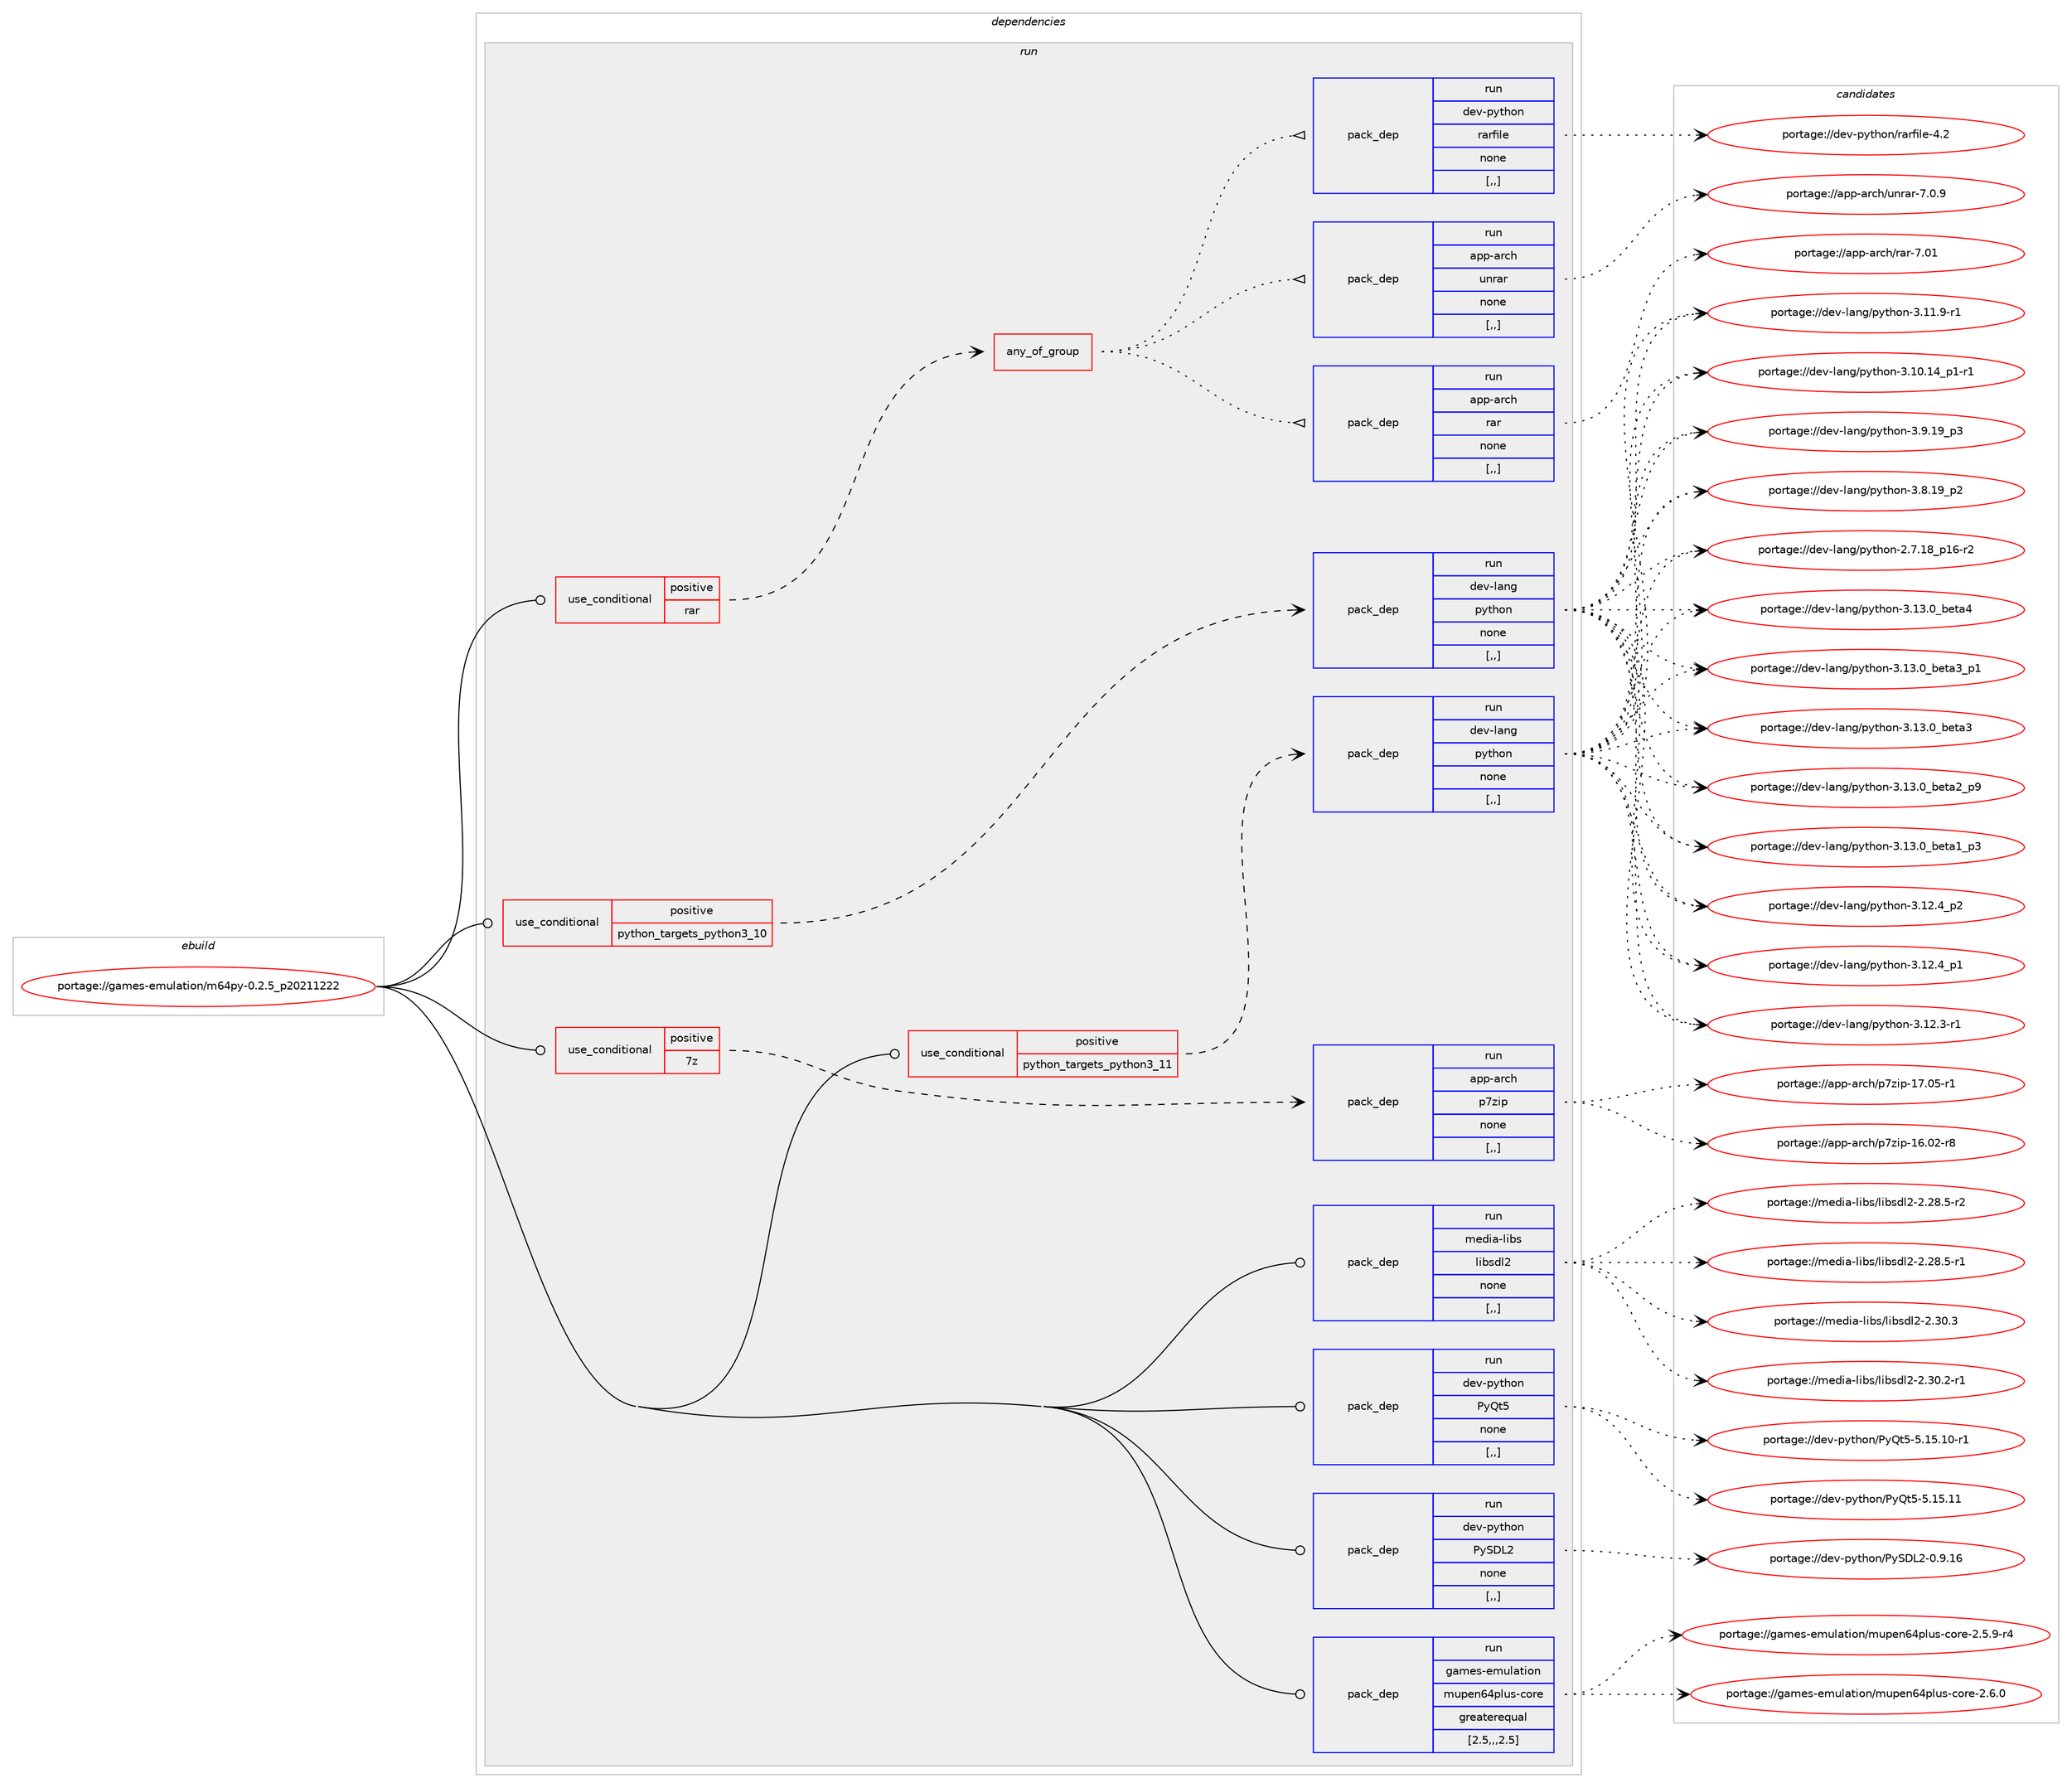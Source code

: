 digraph prolog {

# *************
# Graph options
# *************

newrank=true;
concentrate=true;
compound=true;
graph [rankdir=LR,fontname=Helvetica,fontsize=10,ranksep=1.5];#, ranksep=2.5, nodesep=0.2];
edge  [arrowhead=vee];
node  [fontname=Helvetica,fontsize=10];

# **********
# The ebuild
# **********

subgraph cluster_leftcol {
color=gray;
label=<<i>ebuild</i>>;
id [label="portage://games-emulation/m64py-0.2.5_p20211222", color=red, width=4, href="../games-emulation/m64py-0.2.5_p20211222.svg"];
}

# ****************
# The dependencies
# ****************

subgraph cluster_midcol {
color=gray;
label=<<i>dependencies</i>>;
subgraph cluster_compile {
fillcolor="#eeeeee";
style=filled;
label=<<i>compile</i>>;
}
subgraph cluster_compileandrun {
fillcolor="#eeeeee";
style=filled;
label=<<i>compile and run</i>>;
}
subgraph cluster_run {
fillcolor="#eeeeee";
style=filled;
label=<<i>run</i>>;
subgraph cond63355 {
dependency227262 [label=<<TABLE BORDER="0" CELLBORDER="1" CELLSPACING="0" CELLPADDING="4"><TR><TD ROWSPAN="3" CELLPADDING="10">use_conditional</TD></TR><TR><TD>positive</TD></TR><TR><TD>7z</TD></TR></TABLE>>, shape=none, color=red];
subgraph pack162416 {
dependency227263 [label=<<TABLE BORDER="0" CELLBORDER="1" CELLSPACING="0" CELLPADDING="4" WIDTH="220"><TR><TD ROWSPAN="6" CELLPADDING="30">pack_dep</TD></TR><TR><TD WIDTH="110">run</TD></TR><TR><TD>app-arch</TD></TR><TR><TD>p7zip</TD></TR><TR><TD>none</TD></TR><TR><TD>[,,]</TD></TR></TABLE>>, shape=none, color=blue];
}
dependency227262:e -> dependency227263:w [weight=20,style="dashed",arrowhead="vee"];
}
id:e -> dependency227262:w [weight=20,style="solid",arrowhead="odot"];
subgraph cond63356 {
dependency227264 [label=<<TABLE BORDER="0" CELLBORDER="1" CELLSPACING="0" CELLPADDING="4"><TR><TD ROWSPAN="3" CELLPADDING="10">use_conditional</TD></TR><TR><TD>positive</TD></TR><TR><TD>python_targets_python3_10</TD></TR></TABLE>>, shape=none, color=red];
subgraph pack162417 {
dependency227265 [label=<<TABLE BORDER="0" CELLBORDER="1" CELLSPACING="0" CELLPADDING="4" WIDTH="220"><TR><TD ROWSPAN="6" CELLPADDING="30">pack_dep</TD></TR><TR><TD WIDTH="110">run</TD></TR><TR><TD>dev-lang</TD></TR><TR><TD>python</TD></TR><TR><TD>none</TD></TR><TR><TD>[,,]</TD></TR></TABLE>>, shape=none, color=blue];
}
dependency227264:e -> dependency227265:w [weight=20,style="dashed",arrowhead="vee"];
}
id:e -> dependency227264:w [weight=20,style="solid",arrowhead="odot"];
subgraph cond63357 {
dependency227266 [label=<<TABLE BORDER="0" CELLBORDER="1" CELLSPACING="0" CELLPADDING="4"><TR><TD ROWSPAN="3" CELLPADDING="10">use_conditional</TD></TR><TR><TD>positive</TD></TR><TR><TD>python_targets_python3_11</TD></TR></TABLE>>, shape=none, color=red];
subgraph pack162418 {
dependency227267 [label=<<TABLE BORDER="0" CELLBORDER="1" CELLSPACING="0" CELLPADDING="4" WIDTH="220"><TR><TD ROWSPAN="6" CELLPADDING="30">pack_dep</TD></TR><TR><TD WIDTH="110">run</TD></TR><TR><TD>dev-lang</TD></TR><TR><TD>python</TD></TR><TR><TD>none</TD></TR><TR><TD>[,,]</TD></TR></TABLE>>, shape=none, color=blue];
}
dependency227266:e -> dependency227267:w [weight=20,style="dashed",arrowhead="vee"];
}
id:e -> dependency227266:w [weight=20,style="solid",arrowhead="odot"];
subgraph cond63358 {
dependency227268 [label=<<TABLE BORDER="0" CELLBORDER="1" CELLSPACING="0" CELLPADDING="4"><TR><TD ROWSPAN="3" CELLPADDING="10">use_conditional</TD></TR><TR><TD>positive</TD></TR><TR><TD>rar</TD></TR></TABLE>>, shape=none, color=red];
subgraph any1331 {
dependency227269 [label=<<TABLE BORDER="0" CELLBORDER="1" CELLSPACING="0" CELLPADDING="4"><TR><TD CELLPADDING="10">any_of_group</TD></TR></TABLE>>, shape=none, color=red];subgraph pack162419 {
dependency227270 [label=<<TABLE BORDER="0" CELLBORDER="1" CELLSPACING="0" CELLPADDING="4" WIDTH="220"><TR><TD ROWSPAN="6" CELLPADDING="30">pack_dep</TD></TR><TR><TD WIDTH="110">run</TD></TR><TR><TD>dev-python</TD></TR><TR><TD>rarfile</TD></TR><TR><TD>none</TD></TR><TR><TD>[,,]</TD></TR></TABLE>>, shape=none, color=blue];
}
dependency227269:e -> dependency227270:w [weight=20,style="dotted",arrowhead="oinv"];
subgraph pack162420 {
dependency227271 [label=<<TABLE BORDER="0" CELLBORDER="1" CELLSPACING="0" CELLPADDING="4" WIDTH="220"><TR><TD ROWSPAN="6" CELLPADDING="30">pack_dep</TD></TR><TR><TD WIDTH="110">run</TD></TR><TR><TD>app-arch</TD></TR><TR><TD>unrar</TD></TR><TR><TD>none</TD></TR><TR><TD>[,,]</TD></TR></TABLE>>, shape=none, color=blue];
}
dependency227269:e -> dependency227271:w [weight=20,style="dotted",arrowhead="oinv"];
subgraph pack162421 {
dependency227272 [label=<<TABLE BORDER="0" CELLBORDER="1" CELLSPACING="0" CELLPADDING="4" WIDTH="220"><TR><TD ROWSPAN="6" CELLPADDING="30">pack_dep</TD></TR><TR><TD WIDTH="110">run</TD></TR><TR><TD>app-arch</TD></TR><TR><TD>rar</TD></TR><TR><TD>none</TD></TR><TR><TD>[,,]</TD></TR></TABLE>>, shape=none, color=blue];
}
dependency227269:e -> dependency227272:w [weight=20,style="dotted",arrowhead="oinv"];
}
dependency227268:e -> dependency227269:w [weight=20,style="dashed",arrowhead="vee"];
}
id:e -> dependency227268:w [weight=20,style="solid",arrowhead="odot"];
subgraph pack162422 {
dependency227273 [label=<<TABLE BORDER="0" CELLBORDER="1" CELLSPACING="0" CELLPADDING="4" WIDTH="220"><TR><TD ROWSPAN="6" CELLPADDING="30">pack_dep</TD></TR><TR><TD WIDTH="110">run</TD></TR><TR><TD>dev-python</TD></TR><TR><TD>PyQt5</TD></TR><TR><TD>none</TD></TR><TR><TD>[,,]</TD></TR></TABLE>>, shape=none, color=blue];
}
id:e -> dependency227273:w [weight=20,style="solid",arrowhead="odot"];
subgraph pack162423 {
dependency227274 [label=<<TABLE BORDER="0" CELLBORDER="1" CELLSPACING="0" CELLPADDING="4" WIDTH="220"><TR><TD ROWSPAN="6" CELLPADDING="30">pack_dep</TD></TR><TR><TD WIDTH="110">run</TD></TR><TR><TD>dev-python</TD></TR><TR><TD>PySDL2</TD></TR><TR><TD>none</TD></TR><TR><TD>[,,]</TD></TR></TABLE>>, shape=none, color=blue];
}
id:e -> dependency227274:w [weight=20,style="solid",arrowhead="odot"];
subgraph pack162424 {
dependency227275 [label=<<TABLE BORDER="0" CELLBORDER="1" CELLSPACING="0" CELLPADDING="4" WIDTH="220"><TR><TD ROWSPAN="6" CELLPADDING="30">pack_dep</TD></TR><TR><TD WIDTH="110">run</TD></TR><TR><TD>games-emulation</TD></TR><TR><TD>mupen64plus-core</TD></TR><TR><TD>greaterequal</TD></TR><TR><TD>[2.5,,,2.5]</TD></TR></TABLE>>, shape=none, color=blue];
}
id:e -> dependency227275:w [weight=20,style="solid",arrowhead="odot"];
subgraph pack162425 {
dependency227276 [label=<<TABLE BORDER="0" CELLBORDER="1" CELLSPACING="0" CELLPADDING="4" WIDTH="220"><TR><TD ROWSPAN="6" CELLPADDING="30">pack_dep</TD></TR><TR><TD WIDTH="110">run</TD></TR><TR><TD>media-libs</TD></TR><TR><TD>libsdl2</TD></TR><TR><TD>none</TD></TR><TR><TD>[,,]</TD></TR></TABLE>>, shape=none, color=blue];
}
id:e -> dependency227276:w [weight=20,style="solid",arrowhead="odot"];
}
}

# **************
# The candidates
# **************

subgraph cluster_choices {
rank=same;
color=gray;
label=<<i>candidates</i>>;

subgraph choice162416 {
color=black;
nodesep=1;
choice9711211245971149910447112551221051124549554648534511449 [label="portage://app-arch/p7zip-17.05-r1", color=red, width=4,href="../app-arch/p7zip-17.05-r1.svg"];
choice9711211245971149910447112551221051124549544648504511456 [label="portage://app-arch/p7zip-16.02-r8", color=red, width=4,href="../app-arch/p7zip-16.02-r8.svg"];
dependency227263:e -> choice9711211245971149910447112551221051124549554648534511449:w [style=dotted,weight="100"];
dependency227263:e -> choice9711211245971149910447112551221051124549544648504511456:w [style=dotted,weight="100"];
}
subgraph choice162417 {
color=black;
nodesep=1;
choice1001011184510897110103471121211161041111104551464951464895981011169752 [label="portage://dev-lang/python-3.13.0_beta4", color=red, width=4,href="../dev-lang/python-3.13.0_beta4.svg"];
choice10010111845108971101034711212111610411111045514649514648959810111697519511249 [label="portage://dev-lang/python-3.13.0_beta3_p1", color=red, width=4,href="../dev-lang/python-3.13.0_beta3_p1.svg"];
choice1001011184510897110103471121211161041111104551464951464895981011169751 [label="portage://dev-lang/python-3.13.0_beta3", color=red, width=4,href="../dev-lang/python-3.13.0_beta3.svg"];
choice10010111845108971101034711212111610411111045514649514648959810111697509511257 [label="portage://dev-lang/python-3.13.0_beta2_p9", color=red, width=4,href="../dev-lang/python-3.13.0_beta2_p9.svg"];
choice10010111845108971101034711212111610411111045514649514648959810111697499511251 [label="portage://dev-lang/python-3.13.0_beta1_p3", color=red, width=4,href="../dev-lang/python-3.13.0_beta1_p3.svg"];
choice100101118451089711010347112121116104111110455146495046529511250 [label="portage://dev-lang/python-3.12.4_p2", color=red, width=4,href="../dev-lang/python-3.12.4_p2.svg"];
choice100101118451089711010347112121116104111110455146495046529511249 [label="portage://dev-lang/python-3.12.4_p1", color=red, width=4,href="../dev-lang/python-3.12.4_p1.svg"];
choice100101118451089711010347112121116104111110455146495046514511449 [label="portage://dev-lang/python-3.12.3-r1", color=red, width=4,href="../dev-lang/python-3.12.3-r1.svg"];
choice100101118451089711010347112121116104111110455146494946574511449 [label="portage://dev-lang/python-3.11.9-r1", color=red, width=4,href="../dev-lang/python-3.11.9-r1.svg"];
choice100101118451089711010347112121116104111110455146494846495295112494511449 [label="portage://dev-lang/python-3.10.14_p1-r1", color=red, width=4,href="../dev-lang/python-3.10.14_p1-r1.svg"];
choice100101118451089711010347112121116104111110455146574649579511251 [label="portage://dev-lang/python-3.9.19_p3", color=red, width=4,href="../dev-lang/python-3.9.19_p3.svg"];
choice100101118451089711010347112121116104111110455146564649579511250 [label="portage://dev-lang/python-3.8.19_p2", color=red, width=4,href="../dev-lang/python-3.8.19_p2.svg"];
choice100101118451089711010347112121116104111110455046554649569511249544511450 [label="portage://dev-lang/python-2.7.18_p16-r2", color=red, width=4,href="../dev-lang/python-2.7.18_p16-r2.svg"];
dependency227265:e -> choice1001011184510897110103471121211161041111104551464951464895981011169752:w [style=dotted,weight="100"];
dependency227265:e -> choice10010111845108971101034711212111610411111045514649514648959810111697519511249:w [style=dotted,weight="100"];
dependency227265:e -> choice1001011184510897110103471121211161041111104551464951464895981011169751:w [style=dotted,weight="100"];
dependency227265:e -> choice10010111845108971101034711212111610411111045514649514648959810111697509511257:w [style=dotted,weight="100"];
dependency227265:e -> choice10010111845108971101034711212111610411111045514649514648959810111697499511251:w [style=dotted,weight="100"];
dependency227265:e -> choice100101118451089711010347112121116104111110455146495046529511250:w [style=dotted,weight="100"];
dependency227265:e -> choice100101118451089711010347112121116104111110455146495046529511249:w [style=dotted,weight="100"];
dependency227265:e -> choice100101118451089711010347112121116104111110455146495046514511449:w [style=dotted,weight="100"];
dependency227265:e -> choice100101118451089711010347112121116104111110455146494946574511449:w [style=dotted,weight="100"];
dependency227265:e -> choice100101118451089711010347112121116104111110455146494846495295112494511449:w [style=dotted,weight="100"];
dependency227265:e -> choice100101118451089711010347112121116104111110455146574649579511251:w [style=dotted,weight="100"];
dependency227265:e -> choice100101118451089711010347112121116104111110455146564649579511250:w [style=dotted,weight="100"];
dependency227265:e -> choice100101118451089711010347112121116104111110455046554649569511249544511450:w [style=dotted,weight="100"];
}
subgraph choice162418 {
color=black;
nodesep=1;
choice1001011184510897110103471121211161041111104551464951464895981011169752 [label="portage://dev-lang/python-3.13.0_beta4", color=red, width=4,href="../dev-lang/python-3.13.0_beta4.svg"];
choice10010111845108971101034711212111610411111045514649514648959810111697519511249 [label="portage://dev-lang/python-3.13.0_beta3_p1", color=red, width=4,href="../dev-lang/python-3.13.0_beta3_p1.svg"];
choice1001011184510897110103471121211161041111104551464951464895981011169751 [label="portage://dev-lang/python-3.13.0_beta3", color=red, width=4,href="../dev-lang/python-3.13.0_beta3.svg"];
choice10010111845108971101034711212111610411111045514649514648959810111697509511257 [label="portage://dev-lang/python-3.13.0_beta2_p9", color=red, width=4,href="../dev-lang/python-3.13.0_beta2_p9.svg"];
choice10010111845108971101034711212111610411111045514649514648959810111697499511251 [label="portage://dev-lang/python-3.13.0_beta1_p3", color=red, width=4,href="../dev-lang/python-3.13.0_beta1_p3.svg"];
choice100101118451089711010347112121116104111110455146495046529511250 [label="portage://dev-lang/python-3.12.4_p2", color=red, width=4,href="../dev-lang/python-3.12.4_p2.svg"];
choice100101118451089711010347112121116104111110455146495046529511249 [label="portage://dev-lang/python-3.12.4_p1", color=red, width=4,href="../dev-lang/python-3.12.4_p1.svg"];
choice100101118451089711010347112121116104111110455146495046514511449 [label="portage://dev-lang/python-3.12.3-r1", color=red, width=4,href="../dev-lang/python-3.12.3-r1.svg"];
choice100101118451089711010347112121116104111110455146494946574511449 [label="portage://dev-lang/python-3.11.9-r1", color=red, width=4,href="../dev-lang/python-3.11.9-r1.svg"];
choice100101118451089711010347112121116104111110455146494846495295112494511449 [label="portage://dev-lang/python-3.10.14_p1-r1", color=red, width=4,href="../dev-lang/python-3.10.14_p1-r1.svg"];
choice100101118451089711010347112121116104111110455146574649579511251 [label="portage://dev-lang/python-3.9.19_p3", color=red, width=4,href="../dev-lang/python-3.9.19_p3.svg"];
choice100101118451089711010347112121116104111110455146564649579511250 [label="portage://dev-lang/python-3.8.19_p2", color=red, width=4,href="../dev-lang/python-3.8.19_p2.svg"];
choice100101118451089711010347112121116104111110455046554649569511249544511450 [label="portage://dev-lang/python-2.7.18_p16-r2", color=red, width=4,href="../dev-lang/python-2.7.18_p16-r2.svg"];
dependency227267:e -> choice1001011184510897110103471121211161041111104551464951464895981011169752:w [style=dotted,weight="100"];
dependency227267:e -> choice10010111845108971101034711212111610411111045514649514648959810111697519511249:w [style=dotted,weight="100"];
dependency227267:e -> choice1001011184510897110103471121211161041111104551464951464895981011169751:w [style=dotted,weight="100"];
dependency227267:e -> choice10010111845108971101034711212111610411111045514649514648959810111697509511257:w [style=dotted,weight="100"];
dependency227267:e -> choice10010111845108971101034711212111610411111045514649514648959810111697499511251:w [style=dotted,weight="100"];
dependency227267:e -> choice100101118451089711010347112121116104111110455146495046529511250:w [style=dotted,weight="100"];
dependency227267:e -> choice100101118451089711010347112121116104111110455146495046529511249:w [style=dotted,weight="100"];
dependency227267:e -> choice100101118451089711010347112121116104111110455146495046514511449:w [style=dotted,weight="100"];
dependency227267:e -> choice100101118451089711010347112121116104111110455146494946574511449:w [style=dotted,weight="100"];
dependency227267:e -> choice100101118451089711010347112121116104111110455146494846495295112494511449:w [style=dotted,weight="100"];
dependency227267:e -> choice100101118451089711010347112121116104111110455146574649579511251:w [style=dotted,weight="100"];
dependency227267:e -> choice100101118451089711010347112121116104111110455146564649579511250:w [style=dotted,weight="100"];
dependency227267:e -> choice100101118451089711010347112121116104111110455046554649569511249544511450:w [style=dotted,weight="100"];
}
subgraph choice162419 {
color=black;
nodesep=1;
choice10010111845112121116104111110471149711410210510810145524650 [label="portage://dev-python/rarfile-4.2", color=red, width=4,href="../dev-python/rarfile-4.2.svg"];
dependency227270:e -> choice10010111845112121116104111110471149711410210510810145524650:w [style=dotted,weight="100"];
}
subgraph choice162420 {
color=black;
nodesep=1;
choice971121124597114991044711711011497114455546484657 [label="portage://app-arch/unrar-7.0.9", color=red, width=4,href="../app-arch/unrar-7.0.9.svg"];
dependency227271:e -> choice971121124597114991044711711011497114455546484657:w [style=dotted,weight="100"];
}
subgraph choice162421 {
color=black;
nodesep=1;
choice9711211245971149910447114971144555464849 [label="portage://app-arch/rar-7.01", color=red, width=4,href="../app-arch/rar-7.01.svg"];
dependency227272:e -> choice9711211245971149910447114971144555464849:w [style=dotted,weight="100"];
}
subgraph choice162422 {
color=black;
nodesep=1;
choice10010111845112121116104111110478012181116534553464953464949 [label="portage://dev-python/PyQt5-5.15.11", color=red, width=4,href="../dev-python/PyQt5-5.15.11.svg"];
choice100101118451121211161041111104780121811165345534649534649484511449 [label="portage://dev-python/PyQt5-5.15.10-r1", color=red, width=4,href="../dev-python/PyQt5-5.15.10-r1.svg"];
dependency227273:e -> choice10010111845112121116104111110478012181116534553464953464949:w [style=dotted,weight="100"];
dependency227273:e -> choice100101118451121211161041111104780121811165345534649534649484511449:w [style=dotted,weight="100"];
}
subgraph choice162423 {
color=black;
nodesep=1;
choice1001011184511212111610411111047801218368765045484657464954 [label="portage://dev-python/PySDL2-0.9.16", color=red, width=4,href="../dev-python/PySDL2-0.9.16.svg"];
dependency227274:e -> choice1001011184511212111610411111047801218368765045484657464954:w [style=dotted,weight="100"];
}
subgraph choice162424 {
color=black;
nodesep=1;
choice1039710910111545101109117108971161051111104710911711210111054521121081171154599111114101455046544648 [label="portage://games-emulation/mupen64plus-core-2.6.0", color=red, width=4,href="../games-emulation/mupen64plus-core-2.6.0.svg"];
choice10397109101115451011091171089711610511111047109117112101110545211210811711545991111141014550465346574511452 [label="portage://games-emulation/mupen64plus-core-2.5.9-r4", color=red, width=4,href="../games-emulation/mupen64plus-core-2.5.9-r4.svg"];
dependency227275:e -> choice1039710910111545101109117108971161051111104710911711210111054521121081171154599111114101455046544648:w [style=dotted,weight="100"];
dependency227275:e -> choice10397109101115451011091171089711610511111047109117112101110545211210811711545991111141014550465346574511452:w [style=dotted,weight="100"];
}
subgraph choice162425 {
color=black;
nodesep=1;
choice10910110010597451081059811547108105981151001085045504651484651 [label="portage://media-libs/libsdl2-2.30.3", color=red, width=4,href="../media-libs/libsdl2-2.30.3.svg"];
choice109101100105974510810598115471081059811510010850455046514846504511449 [label="portage://media-libs/libsdl2-2.30.2-r1", color=red, width=4,href="../media-libs/libsdl2-2.30.2-r1.svg"];
choice109101100105974510810598115471081059811510010850455046505646534511450 [label="portage://media-libs/libsdl2-2.28.5-r2", color=red, width=4,href="../media-libs/libsdl2-2.28.5-r2.svg"];
choice109101100105974510810598115471081059811510010850455046505646534511449 [label="portage://media-libs/libsdl2-2.28.5-r1", color=red, width=4,href="../media-libs/libsdl2-2.28.5-r1.svg"];
dependency227276:e -> choice10910110010597451081059811547108105981151001085045504651484651:w [style=dotted,weight="100"];
dependency227276:e -> choice109101100105974510810598115471081059811510010850455046514846504511449:w [style=dotted,weight="100"];
dependency227276:e -> choice109101100105974510810598115471081059811510010850455046505646534511450:w [style=dotted,weight="100"];
dependency227276:e -> choice109101100105974510810598115471081059811510010850455046505646534511449:w [style=dotted,weight="100"];
}
}

}
